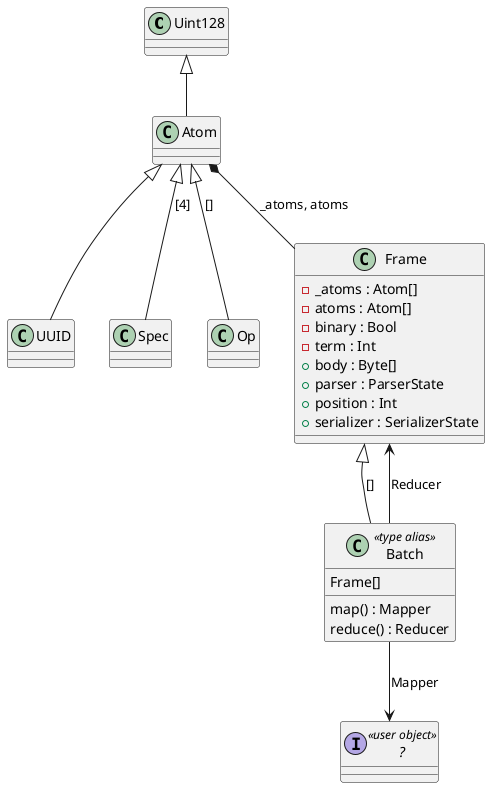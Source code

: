 @startuml

Uint128 <|-- Atom

Atom <|-- UUID

Atom <|-- Spec : [4]

Atom <|-- Op : []

Frame : -_atoms : Atom[]
Frame : -atoms : Atom[]
Frame : -binary : Bool
Frame : -term : Int
Frame : +body : Byte[]
Frame : +parser : ParserState
Frame : +position : Int
Frame : +serializer : SerializerState

Atom *-- Frame : _atoms, atoms

class Batch << type alias >>
Batch : Frame[]
Batch : map() : Mapper
Batch : reduce() : Reducer
Frame <|-- Batch : []
Batch --> Frame : Reducer

interface "?" as UserObject << user object >>
Batch --> UserObject : Mapper

@enduml
